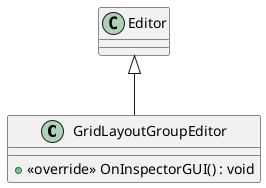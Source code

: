 @startuml
class GridLayoutGroupEditor {
    + <<override>> OnInspectorGUI() : void
}
Editor <|-- GridLayoutGroupEditor
@enduml
